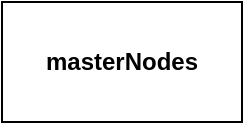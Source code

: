 <mxfile version="24.4.4" type="github">
  <diagram name="Page-1" id="_ndH2DsdedaSJvMIvE42">
    <mxGraphModel dx="954" dy="647" grid="1" gridSize="10" guides="1" tooltips="1" connect="1" arrows="1" fold="1" page="1" pageScale="1" pageWidth="850" pageHeight="1100" math="0" shadow="0">
      <root>
        <mxCell id="0" />
        <mxCell id="1" parent="0" />
        <mxCell id="1hYNbruZ3_oN8QkZwo8D-1" value="&lt;b&gt;masterNodes&lt;/b&gt;" style="rounded=0;whiteSpace=wrap;html=1;" vertex="1" parent="1">
          <mxGeometry x="130" y="200" width="120" height="60" as="geometry" />
        </mxCell>
      </root>
    </mxGraphModel>
  </diagram>
</mxfile>
